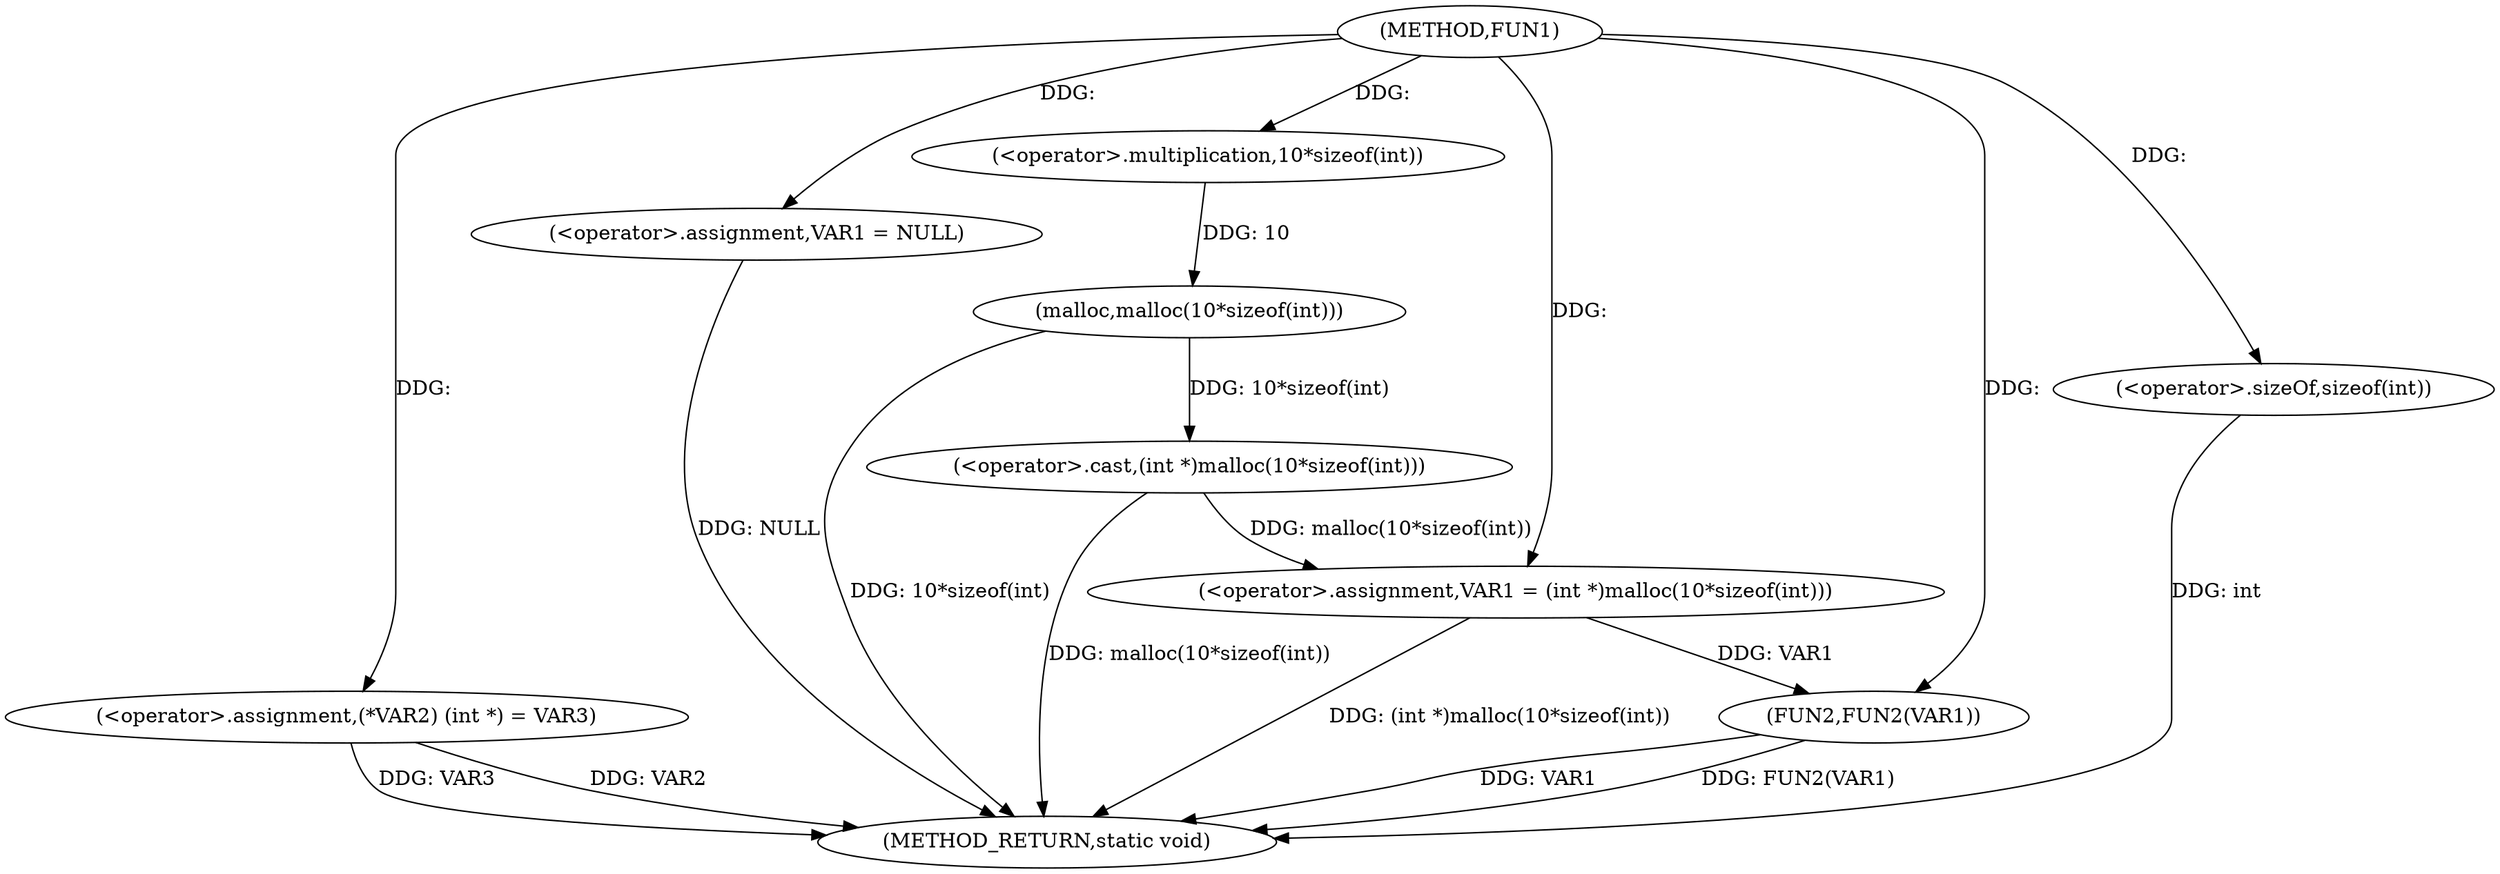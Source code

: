 digraph FUN1 {  
"1000100" [label = "(METHOD,FUN1)" ]
"1000121" [label = "(METHOD_RETURN,static void)" ]
"1000104" [label = "(<operator>.assignment,(*VAR2) (int *) = VAR3)" ]
"1000107" [label = "(<operator>.assignment,VAR1 = NULL)" ]
"1000110" [label = "(<operator>.assignment,VAR1 = (int *)malloc(10*sizeof(int)))" ]
"1000112" [label = "(<operator>.cast,(int *)malloc(10*sizeof(int)))" ]
"1000114" [label = "(malloc,malloc(10*sizeof(int)))" ]
"1000115" [label = "(<operator>.multiplication,10*sizeof(int))" ]
"1000117" [label = "(<operator>.sizeOf,sizeof(int))" ]
"1000119" [label = "(FUN2,FUN2(VAR1))" ]
  "1000104" -> "1000121"  [ label = "DDG: VAR2"] 
  "1000112" -> "1000121"  [ label = "DDG: malloc(10*sizeof(int))"] 
  "1000114" -> "1000121"  [ label = "DDG: 10*sizeof(int)"] 
  "1000117" -> "1000121"  [ label = "DDG: int"] 
  "1000110" -> "1000121"  [ label = "DDG: (int *)malloc(10*sizeof(int))"] 
  "1000119" -> "1000121"  [ label = "DDG: FUN2(VAR1)"] 
  "1000119" -> "1000121"  [ label = "DDG: VAR1"] 
  "1000104" -> "1000121"  [ label = "DDG: VAR3"] 
  "1000107" -> "1000121"  [ label = "DDG: NULL"] 
  "1000100" -> "1000104"  [ label = "DDG: "] 
  "1000100" -> "1000107"  [ label = "DDG: "] 
  "1000112" -> "1000110"  [ label = "DDG: malloc(10*sizeof(int))"] 
  "1000100" -> "1000110"  [ label = "DDG: "] 
  "1000114" -> "1000112"  [ label = "DDG: 10*sizeof(int)"] 
  "1000115" -> "1000114"  [ label = "DDG: 10"] 
  "1000100" -> "1000115"  [ label = "DDG: "] 
  "1000100" -> "1000117"  [ label = "DDG: "] 
  "1000110" -> "1000119"  [ label = "DDG: VAR1"] 
  "1000100" -> "1000119"  [ label = "DDG: "] 
}
